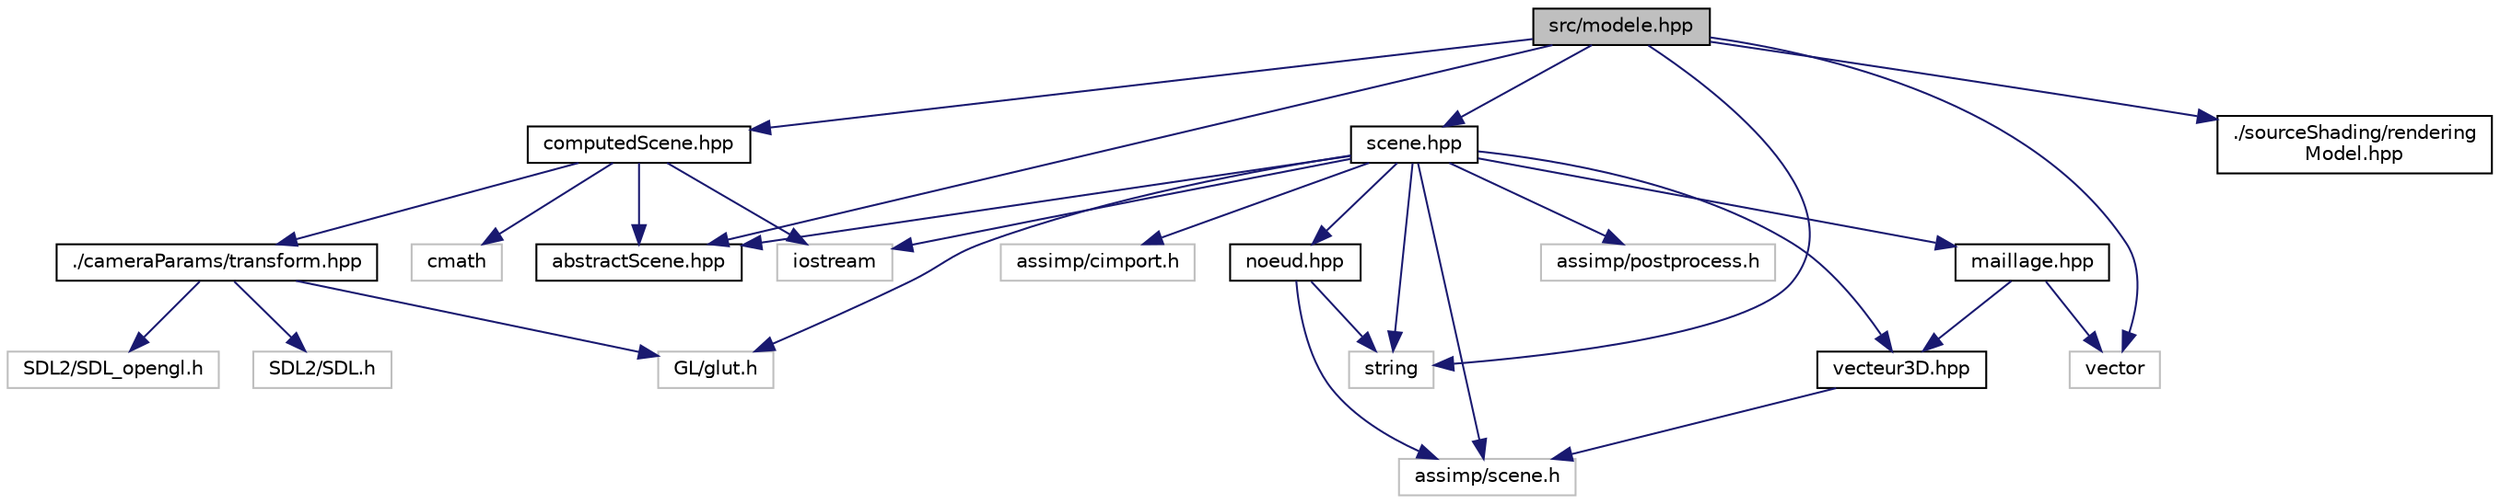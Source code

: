 digraph "src/modele.hpp"
{
  edge [fontname="Helvetica",fontsize="10",labelfontname="Helvetica",labelfontsize="10"];
  node [fontname="Helvetica",fontsize="10",shape=record];
  Node1 [label="src/modele.hpp",height=0.2,width=0.4,color="black", fillcolor="grey75", style="filled", fontcolor="black"];
  Node1 -> Node2 [color="midnightblue",fontsize="10",style="solid"];
  Node2 [label="string",height=0.2,width=0.4,color="grey75", fillcolor="white", style="filled"];
  Node1 -> Node3 [color="midnightblue",fontsize="10",style="solid"];
  Node3 [label="vector",height=0.2,width=0.4,color="grey75", fillcolor="white", style="filled"];
  Node1 -> Node4 [color="midnightblue",fontsize="10",style="solid"];
  Node4 [label="scene.hpp",height=0.2,width=0.4,color="black", fillcolor="white", style="filled",URL="$scene_8hpp.html",tooltip="Scene chargee par fichier. "];
  Node4 -> Node2 [color="midnightblue",fontsize="10",style="solid"];
  Node4 -> Node5 [color="midnightblue",fontsize="10",style="solid"];
  Node5 [label="iostream",height=0.2,width=0.4,color="grey75", fillcolor="white", style="filled"];
  Node4 -> Node6 [color="midnightblue",fontsize="10",style="solid"];
  Node6 [label="assimp/cimport.h",height=0.2,width=0.4,color="grey75", fillcolor="white", style="filled"];
  Node4 -> Node7 [color="midnightblue",fontsize="10",style="solid"];
  Node7 [label="assimp/scene.h",height=0.2,width=0.4,color="grey75", fillcolor="white", style="filled"];
  Node4 -> Node8 [color="midnightblue",fontsize="10",style="solid"];
  Node8 [label="assimp/postprocess.h",height=0.2,width=0.4,color="grey75", fillcolor="white", style="filled"];
  Node4 -> Node9 [color="midnightblue",fontsize="10",style="solid"];
  Node9 [label="GL/glut.h",height=0.2,width=0.4,color="grey75", fillcolor="white", style="filled"];
  Node4 -> Node10 [color="midnightblue",fontsize="10",style="solid"];
  Node10 [label="abstractScene.hpp",height=0.2,width=0.4,color="black", fillcolor="white", style="filled",URL="$abstract_scene_8hpp.html",tooltip="Classe abstraite de scene. "];
  Node4 -> Node11 [color="midnightblue",fontsize="10",style="solid"];
  Node11 [label="vecteur3D.hpp",height=0.2,width=0.4,color="black", fillcolor="white", style="filled",URL="$vecteur3_d_8hpp.html",tooltip="Classe de vecteur en trois dimensions. "];
  Node11 -> Node7 [color="midnightblue",fontsize="10",style="solid"];
  Node4 -> Node12 [color="midnightblue",fontsize="10",style="solid"];
  Node12 [label="noeud.hpp",height=0.2,width=0.4,color="black", fillcolor="white", style="filled",URL="$noeud_8hpp.html",tooltip="Classe de noeud. "];
  Node12 -> Node7 [color="midnightblue",fontsize="10",style="solid"];
  Node12 -> Node2 [color="midnightblue",fontsize="10",style="solid"];
  Node4 -> Node13 [color="midnightblue",fontsize="10",style="solid"];
  Node13 [label="maillage.hpp",height=0.2,width=0.4,color="black", fillcolor="white", style="filled",URL="$maillage_8hpp.html",tooltip="Classe de maillage. "];
  Node13 -> Node11 [color="midnightblue",fontsize="10",style="solid"];
  Node13 -> Node3 [color="midnightblue",fontsize="10",style="solid"];
  Node1 -> Node10 [color="midnightblue",fontsize="10",style="solid"];
  Node1 -> Node14 [color="midnightblue",fontsize="10",style="solid"];
  Node14 [label="computedScene.hpp",height=0.2,width=0.4,color="black", fillcolor="white", style="filled",URL="$computed_scene_8hpp.html",tooltip="Scene chargee calculee en temps reel par openGL. "];
  Node14 -> Node10 [color="midnightblue",fontsize="10",style="solid"];
  Node14 -> Node15 [color="midnightblue",fontsize="10",style="solid"];
  Node15 [label="./cameraParams/transform.hpp",height=0.2,width=0.4,color="black", fillcolor="white", style="filled",URL="$transform_8hpp.html",tooltip="Diverses transformations. "];
  Node15 -> Node16 [color="midnightblue",fontsize="10",style="solid"];
  Node16 [label="SDL2/SDL.h",height=0.2,width=0.4,color="grey75", fillcolor="white", style="filled"];
  Node15 -> Node17 [color="midnightblue",fontsize="10",style="solid"];
  Node17 [label="SDL2/SDL_opengl.h",height=0.2,width=0.4,color="grey75", fillcolor="white", style="filled"];
  Node15 -> Node9 [color="midnightblue",fontsize="10",style="solid"];
  Node14 -> Node5 [color="midnightblue",fontsize="10",style="solid"];
  Node14 -> Node18 [color="midnightblue",fontsize="10",style="solid"];
  Node18 [label="cmath",height=0.2,width=0.4,color="grey75", fillcolor="white", style="filled"];
  Node1 -> Node19 [color="midnightblue",fontsize="10",style="solid"];
  Node19 [label="./sourceShading/rendering\lModel.hpp",height=0.2,width=0.4,color="black", fillcolor="white", style="filled",URL="$rendering_model_8hpp.html",tooltip="Fichier contenant les wrappers OpenGL gerant la lumiere (renderingModel) et les materiaux (Material) ..."];
}
